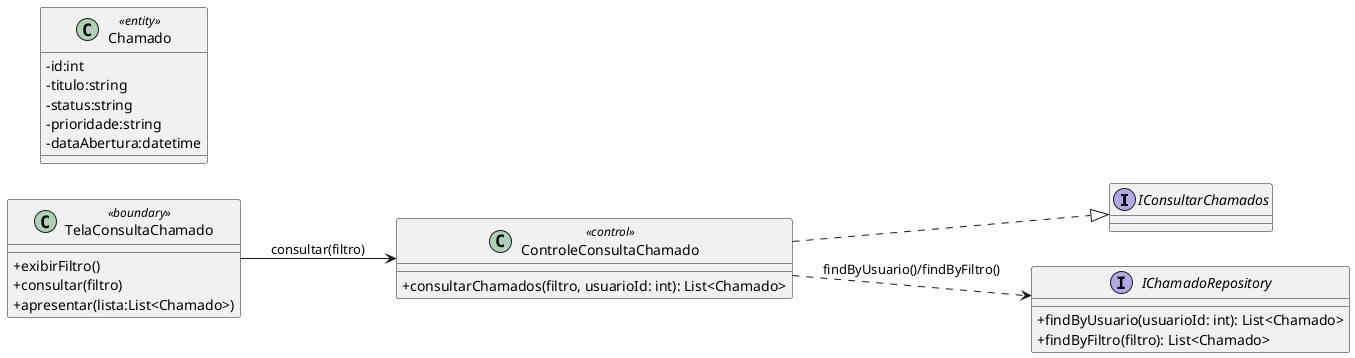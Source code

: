 @startuml
skinparam classAttributeIconSize 0
left to right direction

interface IConsultarChamados

class TelaConsultaChamado <<boundary>> {
  + exibirFiltro()
  + consultar(filtro)
  + apresentar(lista:List<Chamado>)
}

class ControleConsultaChamado <<control>> {
  + consultarChamados(filtro, usuarioId: int): List<Chamado>
}

class Chamado <<entity>> {
  - id:int
  - titulo:string
  - status:string
  - prioridade:string
  - dataAbertura:datetime
}

interface IChamadoRepository {
  + findByUsuario(usuarioId: int): List<Chamado>
  + findByFiltro(filtro): List<Chamado>
}

ControleConsultaChamado ..|> IConsultarChamados
TelaConsultaChamado --> ControleConsultaChamado : consultar(filtro)
ControleConsultaChamado ..> IChamadoRepository : findByUsuario()/findByFiltro()
@enduml